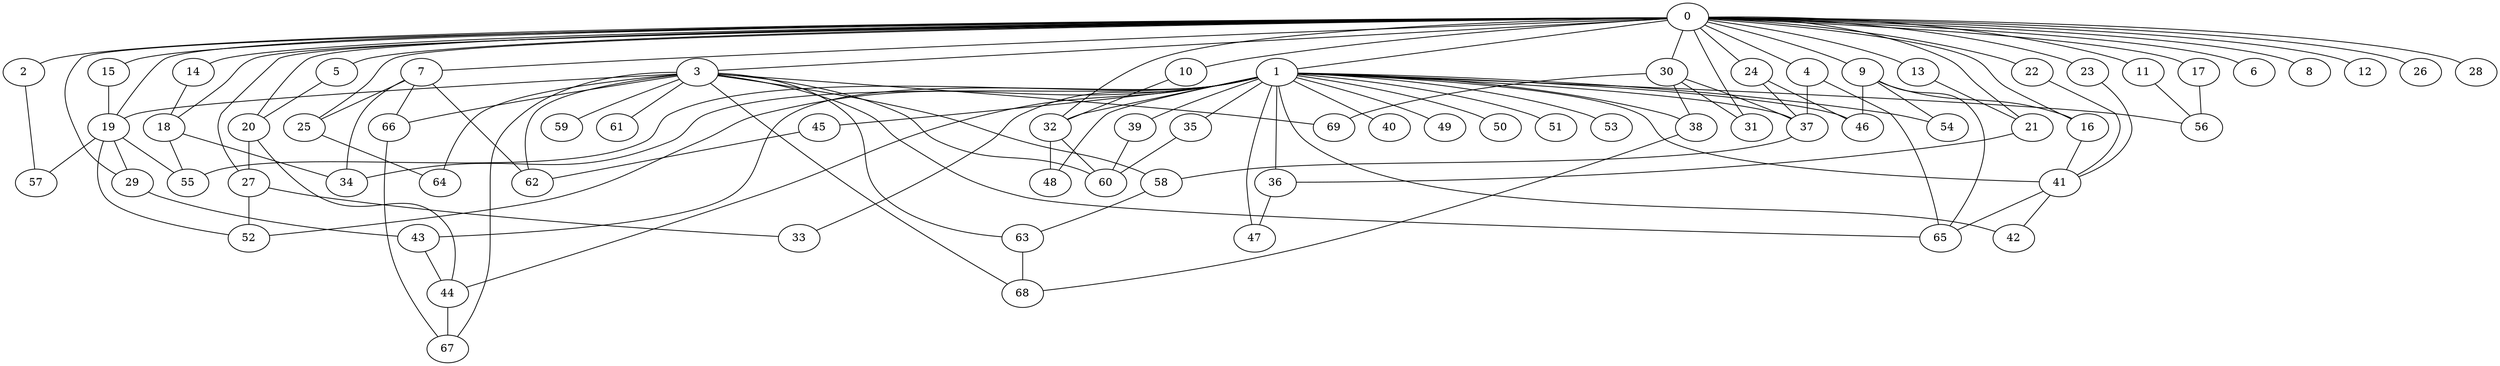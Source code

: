 
graph graphname {
    0 -- 1
0 -- 2
0 -- 3
0 -- 4
0 -- 5
0 -- 6
0 -- 7
0 -- 8
0 -- 9
0 -- 10
0 -- 11
0 -- 12
0 -- 13
0 -- 14
0 -- 15
0 -- 16
0 -- 17
0 -- 18
0 -- 19
0 -- 20
0 -- 21
0 -- 22
0 -- 23
0 -- 24
0 -- 25
0 -- 26
0 -- 27
0 -- 28
0 -- 29
0 -- 30
0 -- 31
0 -- 32
1 -- 32
1 -- 33
1 -- 34
1 -- 35
1 -- 36
1 -- 37
1 -- 38
1 -- 39
1 -- 40
1 -- 41
1 -- 42
1 -- 43
1 -- 44
1 -- 45
1 -- 46
1 -- 47
1 -- 48
1 -- 49
1 -- 50
1 -- 51
1 -- 52
1 -- 53
1 -- 54
1 -- 55
1 -- 56
2 -- 57
3 -- 64
3 -- 66
3 -- 67
3 -- 68
3 -- 69
3 -- 65
3 -- 58
3 -- 59
3 -- 60
3 -- 61
3 -- 62
3 -- 63
3 -- 19
4 -- 37
4 -- 65
5 -- 20
7 -- 62
7 -- 25
7 -- 66
7 -- 34
9 -- 54
9 -- 65
9 -- 46
9 -- 16
10 -- 32
11 -- 56
13 -- 21
14 -- 18
15 -- 19
16 -- 41
17 -- 56
18 -- 55
18 -- 34
19 -- 55
19 -- 52
19 -- 29
19 -- 57
20 -- 27
20 -- 44
21 -- 36
22 -- 41
23 -- 41
24 -- 37
24 -- 46
25 -- 64
27 -- 52
27 -- 33
29 -- 43
30 -- 31
30 -- 37
30 -- 38
30 -- 69
32 -- 48
32 -- 60
35 -- 60
36 -- 47
37 -- 58
38 -- 68
39 -- 60
41 -- 42
41 -- 65
43 -- 44
44 -- 67
45 -- 62
58 -- 63
63 -- 68
66 -- 67

}

